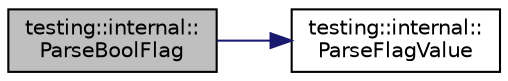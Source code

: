digraph "testing::internal::ParseBoolFlag"
{
  edge [fontname="Helvetica",fontsize="10",labelfontname="Helvetica",labelfontsize="10"];
  node [fontname="Helvetica",fontsize="10",shape=record];
  rankdir="LR";
  Node1969 [label="testing::internal::\lParseBoolFlag",height=0.2,width=0.4,color="black", fillcolor="grey75", style="filled", fontcolor="black"];
  Node1969 -> Node1970 [color="midnightblue",fontsize="10",style="solid",fontname="Helvetica"];
  Node1970 [label="testing::internal::\lParseFlagValue",height=0.2,width=0.4,color="black", fillcolor="white", style="filled",URL="$d0/da7/namespacetesting_1_1internal.html#a8bfd56af5e4a89bfb76f7e1723e41b03"];
}
